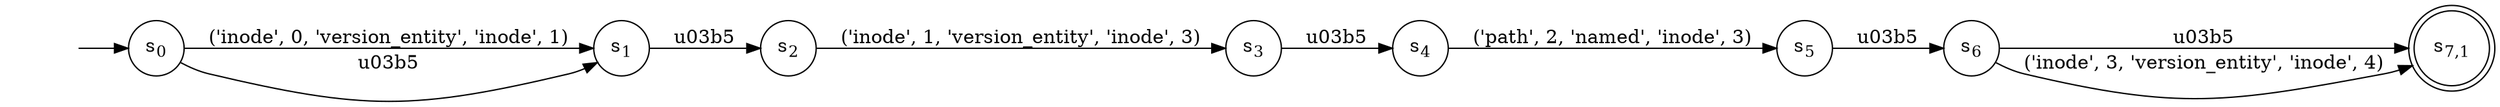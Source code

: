 digraph NFA {
    rankdir = LR;
    I [style = invis];
    I -> S0;
    S0 [label = <s<sub>0</sub>>, shape = circle];
    S1 [label = <s<sub>1</sub>>, shape = circle];
    S2 [label = <s<sub>2</sub>>, shape = circle];
    S3 [label = <s<sub>3</sub>>, shape = circle];
    S4 [label = <s<sub>4</sub>>, shape = circle];
    S5 [label = <s<sub>5</sub>>, shape = circle];
    S6 [label = <s<sub>6</sub>>, shape = circle];
    S7 [label = <s<sub>7,1</sub>>, shape = circle, peripheries = 2];
    S6 -> S7 [label = "\u03b5"];
    S6 -> S7 [label = "('inode', 3, 'version_entity', 'inode', 4)"];
    S5 -> S6 [label = "\u03b5"];
    S4 -> S5 [label = "('path', 2, 'named', 'inode', 3)"];
    S3 -> S4 [label = "\u03b5"];
    S2 -> S3 [label = "('inode', 1, 'version_entity', 'inode', 3)"];
    S1 -> S2 [label = "\u03b5"];
    S0 -> S1 [label = "('inode', 0, 'version_entity', 'inode', 1)"];
    S0 -> S1 [label = "\u03b5"];
}
